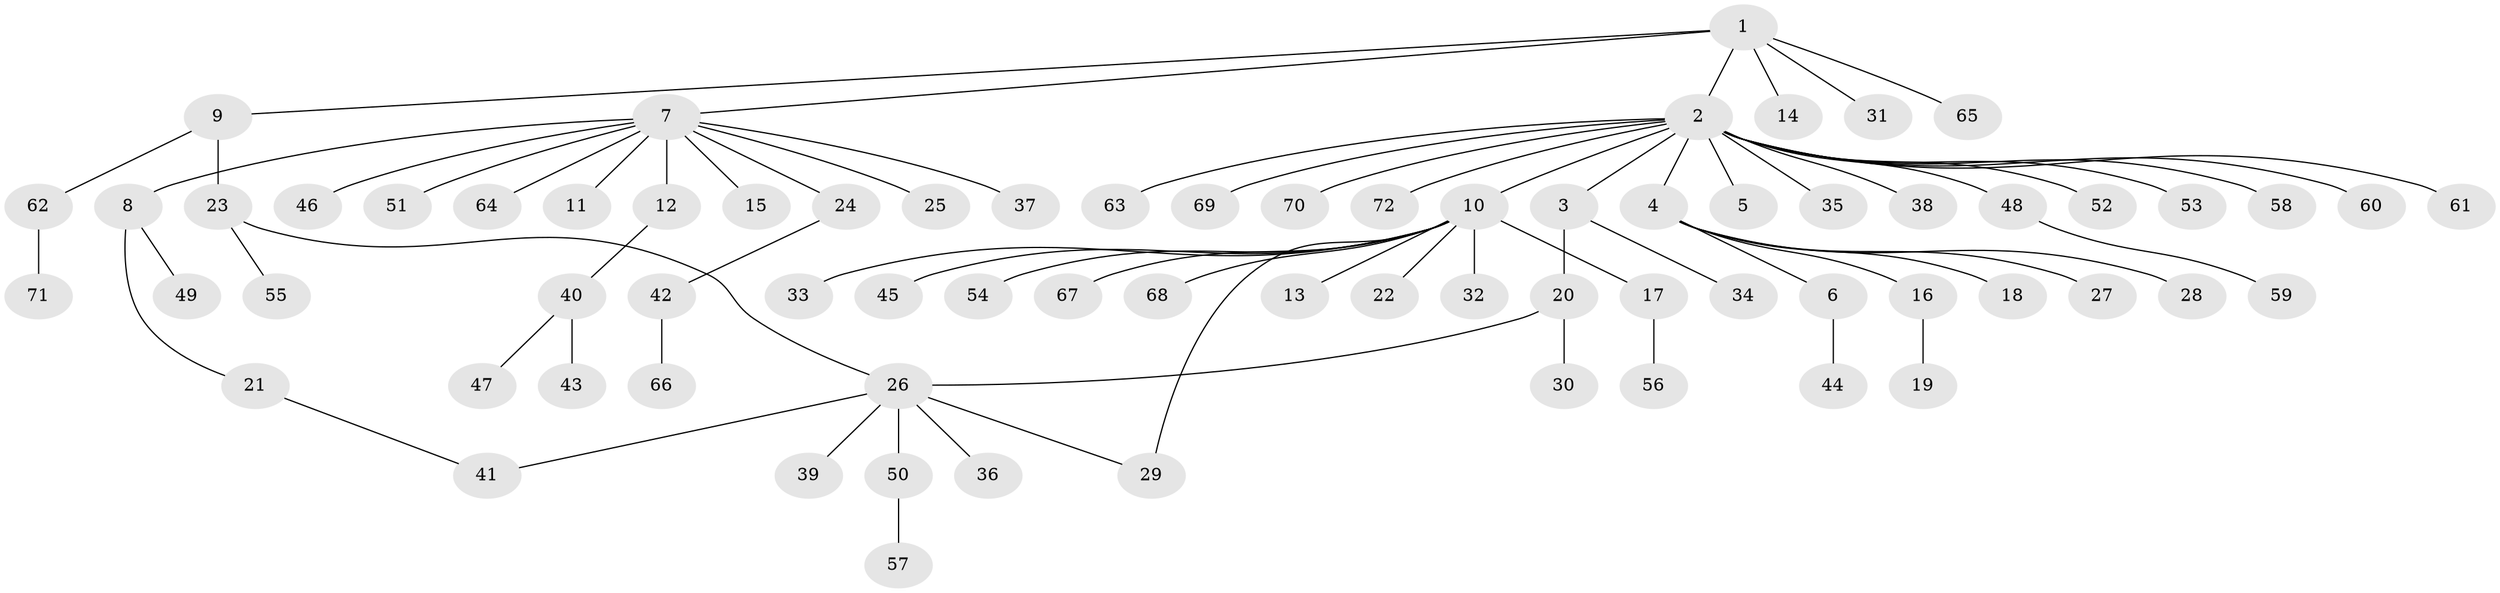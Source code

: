 // coarse degree distribution, {5: 0.10344827586206896, 6: 0.034482758620689655, 2: 0.2413793103448276, 1: 0.4827586206896552, 3: 0.10344827586206896, 4: 0.034482758620689655}
// Generated by graph-tools (version 1.1) at 2025/50/03/04/25 22:50:12]
// undirected, 72 vertices, 74 edges
graph export_dot {
  node [color=gray90,style=filled];
  1;
  2;
  3;
  4;
  5;
  6;
  7;
  8;
  9;
  10;
  11;
  12;
  13;
  14;
  15;
  16;
  17;
  18;
  19;
  20;
  21;
  22;
  23;
  24;
  25;
  26;
  27;
  28;
  29;
  30;
  31;
  32;
  33;
  34;
  35;
  36;
  37;
  38;
  39;
  40;
  41;
  42;
  43;
  44;
  45;
  46;
  47;
  48;
  49;
  50;
  51;
  52;
  53;
  54;
  55;
  56;
  57;
  58;
  59;
  60;
  61;
  62;
  63;
  64;
  65;
  66;
  67;
  68;
  69;
  70;
  71;
  72;
  1 -- 2;
  1 -- 7;
  1 -- 9;
  1 -- 14;
  1 -- 31;
  1 -- 65;
  2 -- 3;
  2 -- 4;
  2 -- 5;
  2 -- 10;
  2 -- 35;
  2 -- 38;
  2 -- 48;
  2 -- 52;
  2 -- 53;
  2 -- 58;
  2 -- 60;
  2 -- 61;
  2 -- 63;
  2 -- 69;
  2 -- 70;
  2 -- 72;
  3 -- 20;
  3 -- 34;
  4 -- 6;
  4 -- 16;
  4 -- 18;
  4 -- 27;
  4 -- 28;
  6 -- 44;
  7 -- 8;
  7 -- 11;
  7 -- 12;
  7 -- 15;
  7 -- 24;
  7 -- 25;
  7 -- 37;
  7 -- 46;
  7 -- 51;
  7 -- 64;
  8 -- 21;
  8 -- 49;
  9 -- 23;
  9 -- 62;
  10 -- 13;
  10 -- 17;
  10 -- 22;
  10 -- 29;
  10 -- 32;
  10 -- 33;
  10 -- 45;
  10 -- 54;
  10 -- 67;
  10 -- 68;
  12 -- 40;
  16 -- 19;
  17 -- 56;
  20 -- 26;
  20 -- 30;
  21 -- 41;
  23 -- 26;
  23 -- 55;
  24 -- 42;
  26 -- 29;
  26 -- 36;
  26 -- 39;
  26 -- 41;
  26 -- 50;
  40 -- 43;
  40 -- 47;
  42 -- 66;
  48 -- 59;
  50 -- 57;
  62 -- 71;
}
